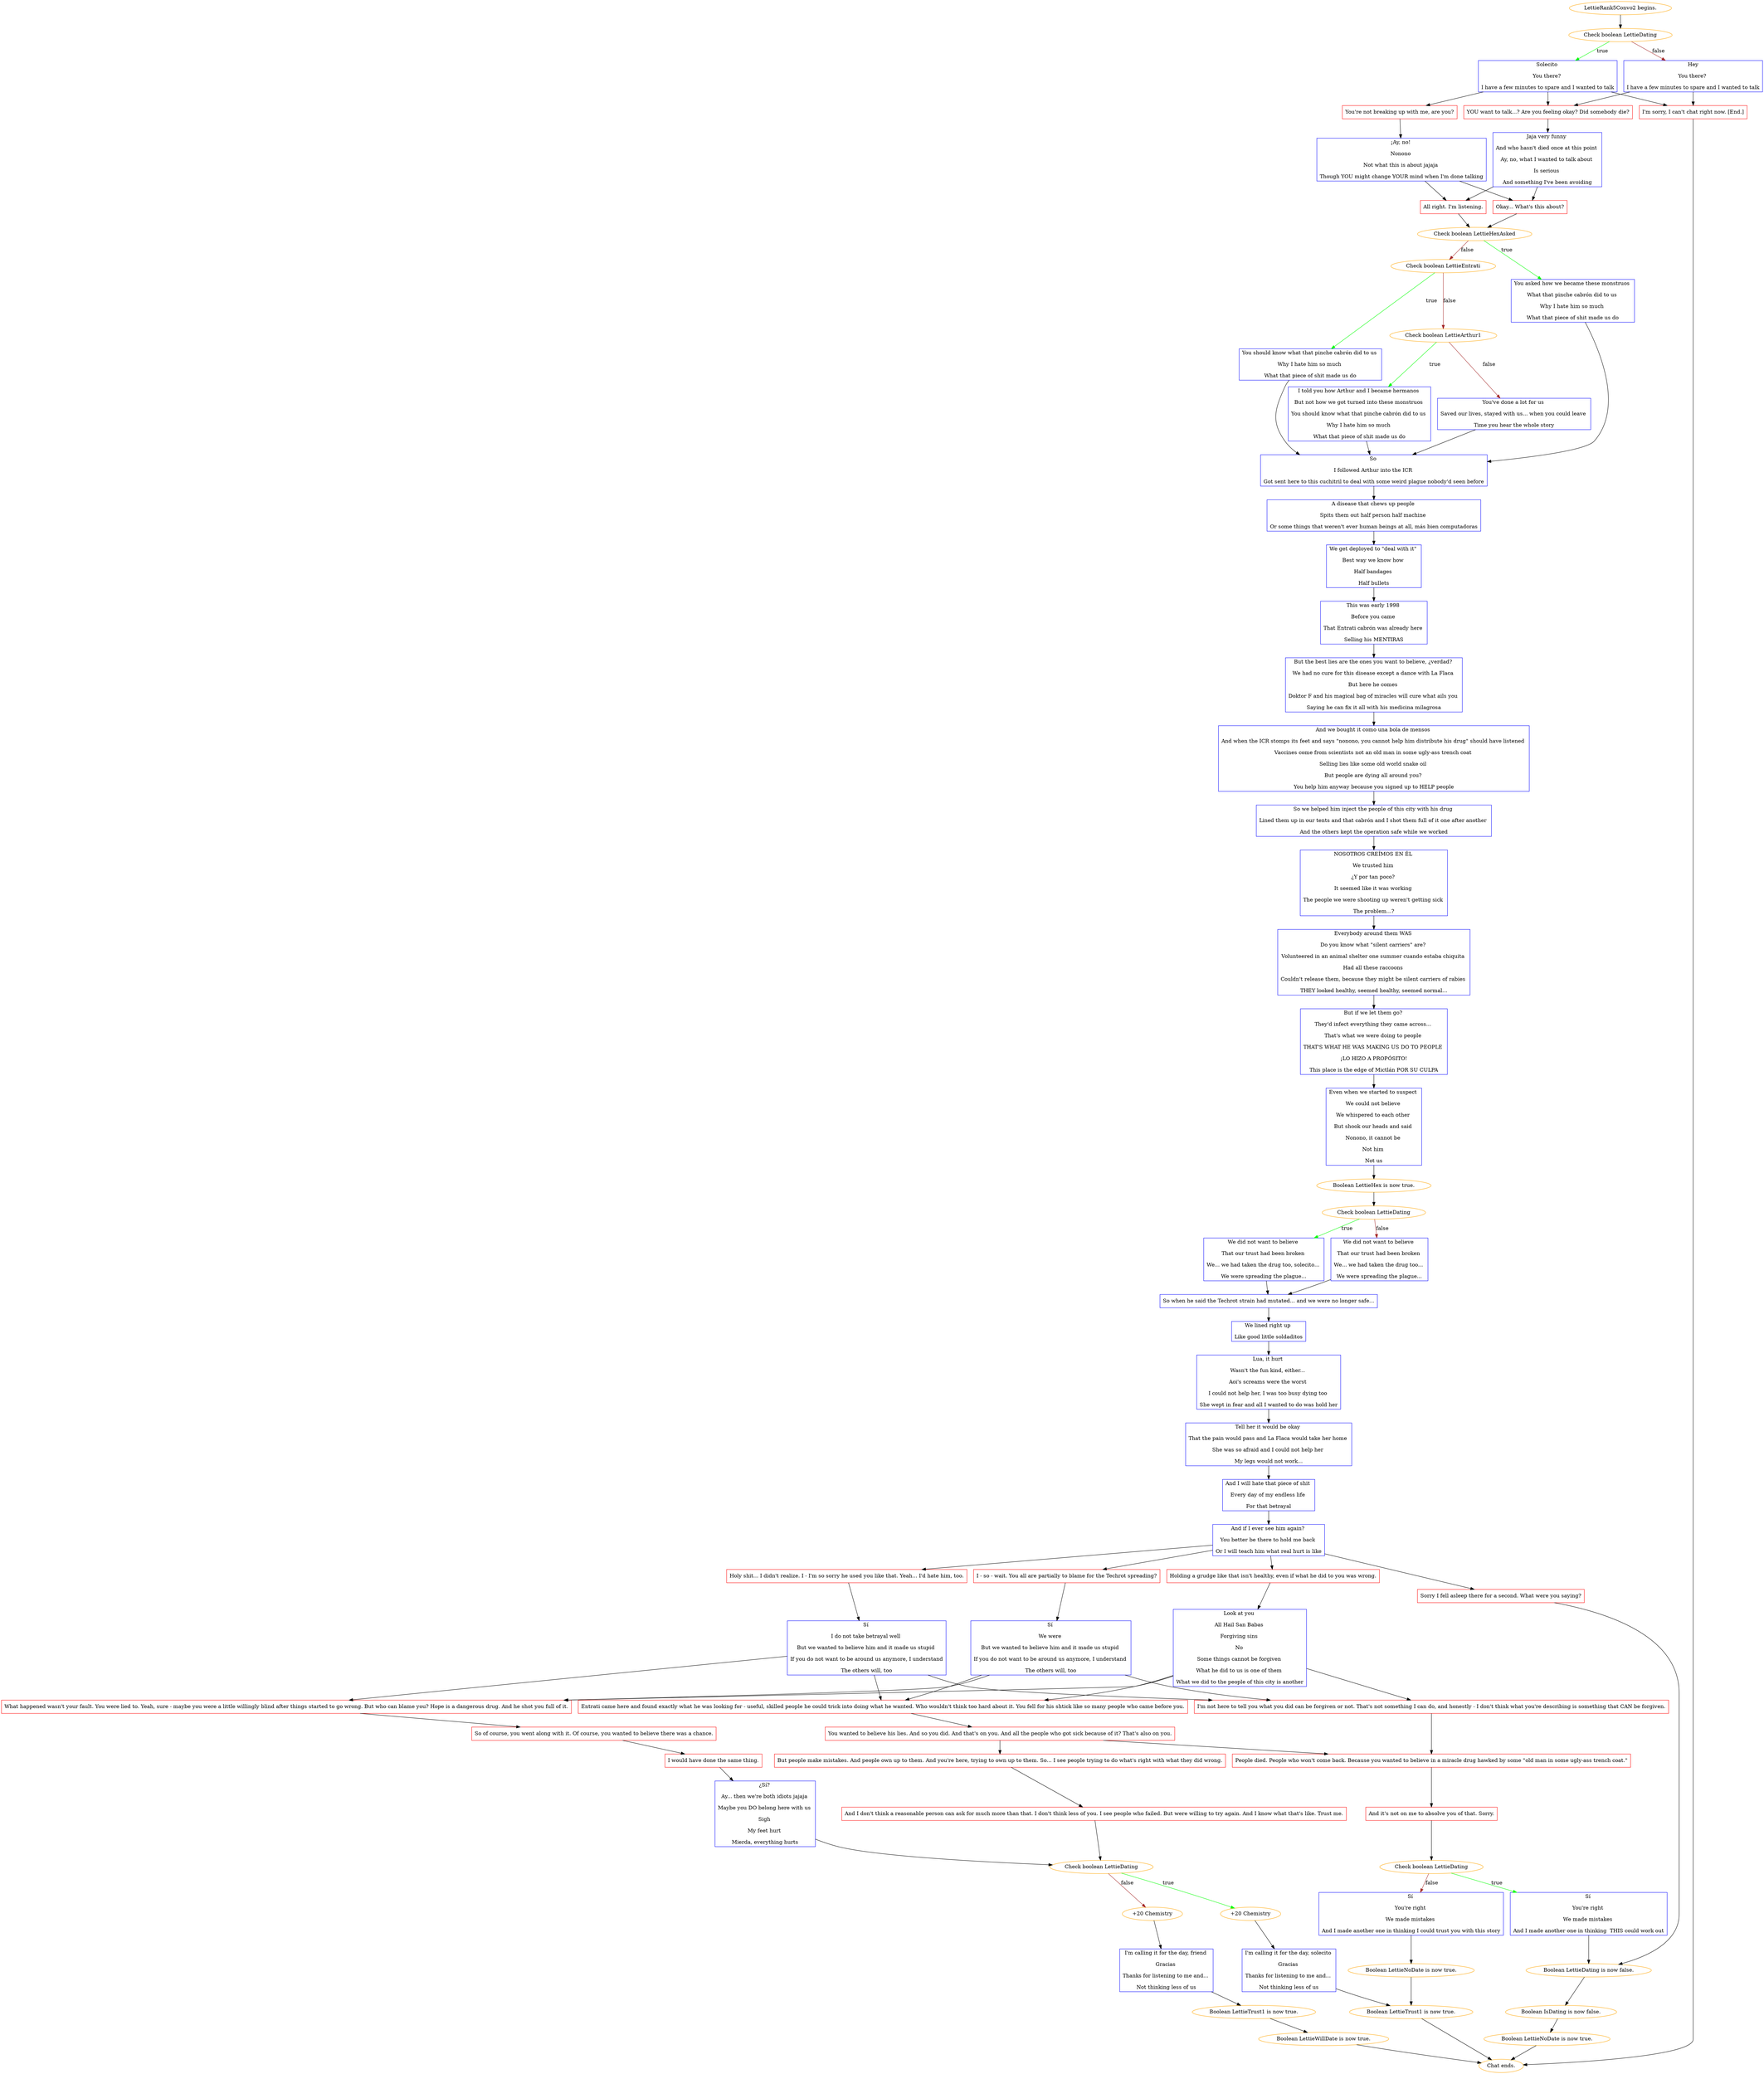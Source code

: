digraph {
	"LettieRank5Convo2 begins." [color=orange];
		"LettieRank5Convo2 begins." -> 1783;
	1783 [label="Check boolean LettieDating",color=orange];
		1783 -> 1784 [label=true,color=green];
		1783 -> 1785 [label=false,color=brown];
	1784 [label="Solecito 
You there? 
I have a few minutes to spare and I wanted to talk",shape=box,color=blue];
		1784 -> 1786;
		1784 -> 1787;
		1784 -> 1788;
	1785 [label="Hey
You there? 
I have a few minutes to spare and I wanted to talk",shape=box,color=blue];
		1785 -> 1787;
		1785 -> 1788;
	1786 [label="You're not breaking up with me, are you?",shape=box,color=red];
		1786 -> 1790;
	1787 [label="YOU want to talk...? Are you feeling okay? Did somebody die?",shape=box,color=red];
		1787 -> 1791;
	1788 [label="I'm sorry, I can't chat right now. [End.]",shape=box,color=red];
		1788 -> "Chat ends.";
	1790 [label="¡Ay, no! 
Nonono 
Not what this is about jajaja 
Though YOU might change YOUR mind when I'm done talking",shape=box,color=blue];
		1790 -> 1792;
		1790 -> 1793;
	1791 [label="Jaja very funny 
And who hasn't died once at this point 
Ay, no, what I wanted to talk about 
Is serious 
And something I've been avoiding",shape=box,color=blue];
		1791 -> 1793;
		1791 -> 1792;
	"Chat ends." [color=orange];
	1792 [label="Okay... What's this about?",shape=box,color=red];
		1792 -> 1794;
	1793 [label="All right. I'm listening.",shape=box,color=red];
		1793 -> 1794;
	1794 [label="Check boolean LettieHexAsked",color=orange];
		1794 -> 1795 [label=true,color=green];
		1794 -> 1796 [label=false,color=brown];
	1795 [label="You asked how we became these monstruos 
What that pinche cabrón did to us 
Why I hate him so much 
What that piece of shit made us do",shape=box,color=blue];
		1795 -> 1801;
	1796 [label="Check boolean LettieEntrati",color=orange];
		1796 -> 1797 [label=true,color=green];
		1796 -> 1798 [label=false,color=brown];
	1801 [label="So 
I followed Arthur into the ICR 
Got sent here to this cuchitril to deal with some weird plague nobody'd seen before",shape=box,color=blue];
		1801 -> 1802;
	1797 [label="You should know what that pinche cabrón did to us 
Why I hate him so much 
What that piece of shit made us do",shape=box,color=blue];
		1797 -> 1801;
	1798 [label="Check boolean LettieArthur1",color=orange];
		1798 -> 1799 [label=true,color=green];
		1798 -> 1800 [label=false,color=brown];
	1802 [label="A disease that chews up people 
Spits them out half person half machine 
Or some things that weren't ever human beings at all, más bien computadoras",shape=box,color=blue];
		1802 -> 1803;
	1799 [label="I told you how Arthur and I became hermanos 
But not how we got turned into these monstruos 
You should know what that pinche cabrón did to us 
Why I hate him so much 
What that piece of shit made us do",shape=box,color=blue];
		1799 -> 1801;
	1800 [label="You've done a lot for us 
Saved our lives, stayed with us... when you could leave 
Time you hear the whole story",shape=box,color=blue];
		1800 -> 1801;
	1803 [label="We get deployed to \"deal with it\" 
Best way we know how 
Half bandages 
Half bullets",shape=box,color=blue];
		1803 -> 1804;
	1804 [label="This was early 1998 
Before you came 
That Entrati cabrón was already here 
Selling his MENTIRAS",shape=box,color=blue];
		1804 -> 1805;
	1805 [label="But the best lies are the ones you want to believe, ¿verdad? 
We had no cure for this disease except a dance with La Flaca 
But here he comes 
Doktor F and his magical bag of miracles will cure what ails you 
Saying he can fix it all with his medicina milagrosa",shape=box,color=blue];
		1805 -> 1806;
	1806 [label="And we bought it como una bola de mensos 
And when the ICR stomps its feet and says \"nonono, you cannot help him distribute his drug\" should have listened 
Vaccines come from scientists not an old man in some ugly-ass trench coat 
Selling lies like some old world snake oil 
But people are dying all around you? 
You help him anyway because you signed up to HELP people",shape=box,color=blue];
		1806 -> 1807;
	1807 [label="So we helped him inject the people of this city with his drug 
Lined them up in our tents and that cabrón and I shot them full of it one after another 
And the others kept the operation safe while we worked",shape=box,color=blue];
		1807 -> 1808;
	1808 [label="NOSOTROS CREÍMOS EN ÉL 
We trusted him 
¿Y por tan poco? 
It seemed like it was working 
The people we were shooting up weren't getting sick 
The problem...?",shape=box,color=blue];
		1808 -> 1809;
	1809 [label="Everybody around them WAS 
Do you know what \"silent carriers\" are? 
Volunteered in an animal shelter one summer cuando estaba chiquita 
Had all these raccoons 
Couldn't release them, because they might be silent carriers of rabies 
THEY looked healthy, seemed healthy, seemed normal...",shape=box,color=blue];
		1809 -> 1810;
	1810 [label="But if we let them go? 
They'd infect everything they came across... 
That's what we were doing to people 
THAT'S WHAT HE WAS MAKING US DO TO PEOPLE 
¡LO HIZO A PROPÓSITO!
This place is the edge of Mictlán POR SU CULPA",shape=box,color=blue];
		1810 -> 1811;
	1811 [label="Even when we started to suspect 
We could not believe 
We whispered to each other 
But shook our heads and said 
Nonono, it cannot be 
Not him 
Not us",shape=box,color=blue];
		1811 -> "/EE/Types/Engine/SetBooleanDialogueNode:LettieHex:1813";
	"/EE/Types/Engine/SetBooleanDialogueNode:LettieHex:1813" [label="Boolean LettieHex is now true.",color=orange];
		"/EE/Types/Engine/SetBooleanDialogueNode:LettieHex:1813" -> 1813;
	1813 [label="Check boolean LettieDating",color=orange];
		1813 -> 1814 [label=true,color=green];
		1813 -> 1815 [label=false,color=brown];
	1814 [label="We did not want to believe 
That our trust had been broken 
We... we had taken the drug too, solecito... 
We were spreading the plague...",shape=box,color=blue];
		1814 -> 1816;
	1815 [label="We did not want to believe 
That our trust had been broken 
We... we had taken the drug too... 
We were spreading the plague...",shape=box,color=blue];
		1815 -> 1816;
	1816 [label="So when he said the Techrot strain had mutated... and we were no longer safe...",shape=box,color=blue];
		1816 -> 1817;
	1817 [label="We lined right up 
Like good little soldaditos",shape=box,color=blue];
		1817 -> 1818;
	1818 [label="Lua, it hurt 
Wasn't the fun kind, either... 
Aoi's screams were the worst 
I could not help her, I was too busy dying too 
She wept in fear and all I wanted to do was hold her",shape=box,color=blue];
		1818 -> 1819;
	1819 [label="Tell her it would be okay 
That the pain would pass and La Flaca would take her home 
She was so afraid and I could not help her 
My legs would not work...",shape=box,color=blue];
		1819 -> 1820;
	1820 [label="And I will hate that piece of shit 
Every day of my endless life 
For that betrayal",shape=box,color=blue];
		1820 -> 1821;
	1821 [label="And if I ever see him again? 
You better be there to hold me back 
Or I will teach him what real hurt is like",shape=box,color=blue];
		1821 -> 1822;
		1821 -> 1823;
		1821 -> 1824;
		1821 -> 1825;
	1822 [label="Holding a grudge like that isn't healthy, even if what he did to you was wrong.",shape=box,color=red];
		1822 -> 1826;
	1823 [label="Holy shit... I didn't realize. I - I'm so sorry he used you like that. Yeah... I'd hate him, too.",shape=box,color=red];
		1823 -> 1827;
	1824 [label="I - so - wait. You all are partially to blame for the Techrot spreading?",shape=box,color=red];
		1824 -> 1828;
	1825 [label="Sorry I fell asleep there for a second. What were you saying?",shape=box,color=red];
		1825 -> "/EE/Types/Engine/ResetBooleanDialogueNode:LettieDating:/EE/Types/Engine/ResetBooleanDialogueNode:IsDating:/EE/Types/Engine/SetBooleanDialogueNode:LettieNoDate:Chat ends.";
	1826 [label="Look at you 
All Hail San Babas 
Forgiving sins 
No 
Some things cannot be forgiven 
What he did to us is one of them 
What we did to the people of this city is another",shape=box,color=blue];
		1826 -> 1833;
		1826 -> 1834;
		1826 -> 1836;
	1827 [label="Sí 
I do not take betrayal well 
But we wanted to believe him and it made us stupid 
If you do not want to be around us anymore, I understand
The others will, too",shape=box,color=blue];
		1827 -> 1833;
		1827 -> 1834;
		1827 -> 1836;
	1828 [label="Sí 
We were 
But we wanted to believe him and it made us stupid 
If you do not want to be around us anymore, I understand 
The others will, too",shape=box,color=blue];
		1828 -> 1833;
		1828 -> 1834;
		1828 -> 1836;
	"/EE/Types/Engine/ResetBooleanDialogueNode:LettieDating:/EE/Types/Engine/ResetBooleanDialogueNode:IsDating:/EE/Types/Engine/SetBooleanDialogueNode:LettieNoDate:Chat ends." [label="Boolean LettieDating is now false.",color=orange];
		"/EE/Types/Engine/ResetBooleanDialogueNode:LettieDating:/EE/Types/Engine/ResetBooleanDialogueNode:IsDating:/EE/Types/Engine/SetBooleanDialogueNode:LettieNoDate:Chat ends." -> "/EE/Types/Engine/ResetBooleanDialogueNode:IsDating:/EE/Types/Engine/SetBooleanDialogueNode:LettieNoDate:Chat ends.";
	1833 [label="I'm not here to tell you what you did can be forgiven or not. That's not something I can do, and honestly - I don't think what you're describing is something that CAN be forgiven.",shape=box,color=red];
		1833 -> 1839;
	1834 [label="Entrati came here and found exactly what he was looking for - useful, skilled people he could trick into doing what he wanted. Who wouldn't think too hard about it. You fell for his shtick like so many people who came before you.",shape=box,color=red];
		1834 -> 1837;
	1836 [label="What happened wasn't your fault. You were lied to. Yeah, sure - maybe you were a little willingly blind after things started to go wrong. But who can blame you? Hope is a dangerous drug. And he shot you full of it.",shape=box,color=red];
		1836 -> 1838;
	"/EE/Types/Engine/ResetBooleanDialogueNode:IsDating:/EE/Types/Engine/SetBooleanDialogueNode:LettieNoDate:Chat ends." [label="Boolean IsDating is now false.",color=orange];
		"/EE/Types/Engine/ResetBooleanDialogueNode:IsDating:/EE/Types/Engine/SetBooleanDialogueNode:LettieNoDate:Chat ends." -> "/EE/Types/Engine/SetBooleanDialogueNode:LettieNoDate:Chat ends.";
	1839 [label="People died. People who won't come back. Because you wanted to believe in a miracle drug hawked by some \"old man in some ugly-ass trench coat.\"",shape=box,color=red];
		1839 -> 1842;
	1837 [label="You wanted to believe his lies. And so you did. And that's on you. And all the people who got sick because of it? That's also on you.",shape=box,color=red];
		1837 -> 1839;
		1837 -> 1840;
	1838 [label="So of course, you went along with it. Of course, you wanted to believe there was a chance.",shape=box,color=red];
		1838 -> 1841;
	"/EE/Types/Engine/SetBooleanDialogueNode:LettieNoDate:Chat ends." [label="Boolean LettieNoDate is now true.",color=orange];
		"/EE/Types/Engine/SetBooleanDialogueNode:LettieNoDate:Chat ends." -> "Chat ends.";
	1842 [label="And it's not on me to absolve you of that. Sorry.",shape=box,color=red];
		1842 -> 1845;
	1840 [label="But people make mistakes. And people own up to them. And you're here, trying to own up to them. So... I see people trying to do what's right with what they did wrong.",shape=box,color=red];
		1840 -> 1843;
	1841 [label="I would have done the same thing.",shape=box,color=red];
		1841 -> 1835;
	1845 [label="Check boolean LettieDating",color=orange];
		1845 -> 1846 [label=true,color=green];
		1845 -> 1847 [label=false,color=brown];
	1843 [label="And I don't think a reasonable person can ask for much more than that. I don't think less of you. I see people who failed. But were willing to try again. And I know what that's like. Trust me.",shape=box,color=red];
		1843 -> 1844;
	1835 [label="¿Sí? 
Ay... then we're both idiots jajaja 
Maybe you DO belong here with us 
Sigh 
My feet hurt 
Mierda, everything hurts",shape=box,color=blue];
		1835 -> 1844;
	1846 [label="Sí 
You're right 
We made mistakes 
And I made another one in thinking  THIS could work out",shape=box,color=blue];
		1846 -> "/EE/Types/Engine/ResetBooleanDialogueNode:LettieDating:/EE/Types/Engine/ResetBooleanDialogueNode:IsDating:/EE/Types/Engine/SetBooleanDialogueNode:LettieNoDate:Chat ends.";
	1847 [label="Sí 
You're right 
We made mistakes 
And I made another one in thinking I could trust you with this story",shape=box,color=blue];
		1847 -> "/EE/Types/Engine/SetBooleanDialogueNode:LettieNoDate:/EE/Types/Engine/SetBooleanDialogueNode:LettieTrust1:Chat ends.";
	1844 [label="Check boolean LettieDating",color=orange];
		1844 -> 1857 [label=true,color=green];
		1844 -> 1860 [label=false,color=brown];
	"/EE/Types/Engine/SetBooleanDialogueNode:LettieNoDate:/EE/Types/Engine/SetBooleanDialogueNode:LettieTrust1:Chat ends." [label="Boolean LettieNoDate is now true.",color=orange];
		"/EE/Types/Engine/SetBooleanDialogueNode:LettieNoDate:/EE/Types/Engine/SetBooleanDialogueNode:LettieTrust1:Chat ends." -> "/EE/Types/Engine/SetBooleanDialogueNode:LettieTrust1:Chat ends.";
	1857 [label="+20 Chemistry",color=orange];
		1857 -> 1848;
	1860 [label="+20 Chemistry",color=orange];
		1860 -> 1849;
	"/EE/Types/Engine/SetBooleanDialogueNode:LettieTrust1:Chat ends." [label="Boolean LettieTrust1 is now true.",color=orange];
		"/EE/Types/Engine/SetBooleanDialogueNode:LettieTrust1:Chat ends." -> "Chat ends.";
	1848 [label="I'm calling it for the day, solecito 
Gracias 
Thanks for listening to me and... 
Not thinking less of us",shape=box,color=blue];
		1848 -> "/EE/Types/Engine/SetBooleanDialogueNode:LettieTrust1:Chat ends.";
	1849 [label="I'm calling it for the day, friend 
Gracias 
Thanks for listening to me and... 
Not thinking less of us",shape=box,color=blue];
		1849 -> "/EE/Types/Engine/SetBooleanDialogueNode:LettieTrust1:/EE/Types/Engine/SetBooleanDialogueNode:LettieWillDate:Chat ends.";
	"/EE/Types/Engine/SetBooleanDialogueNode:LettieTrust1:/EE/Types/Engine/SetBooleanDialogueNode:LettieWillDate:Chat ends." [label="Boolean LettieTrust1 is now true.",color=orange];
		"/EE/Types/Engine/SetBooleanDialogueNode:LettieTrust1:/EE/Types/Engine/SetBooleanDialogueNode:LettieWillDate:Chat ends." -> "/EE/Types/Engine/SetBooleanDialogueNode:LettieWillDate:Chat ends.";
	"/EE/Types/Engine/SetBooleanDialogueNode:LettieWillDate:Chat ends." [label="Boolean LettieWillDate is now true.",color=orange];
		"/EE/Types/Engine/SetBooleanDialogueNode:LettieWillDate:Chat ends." -> "Chat ends.";
}